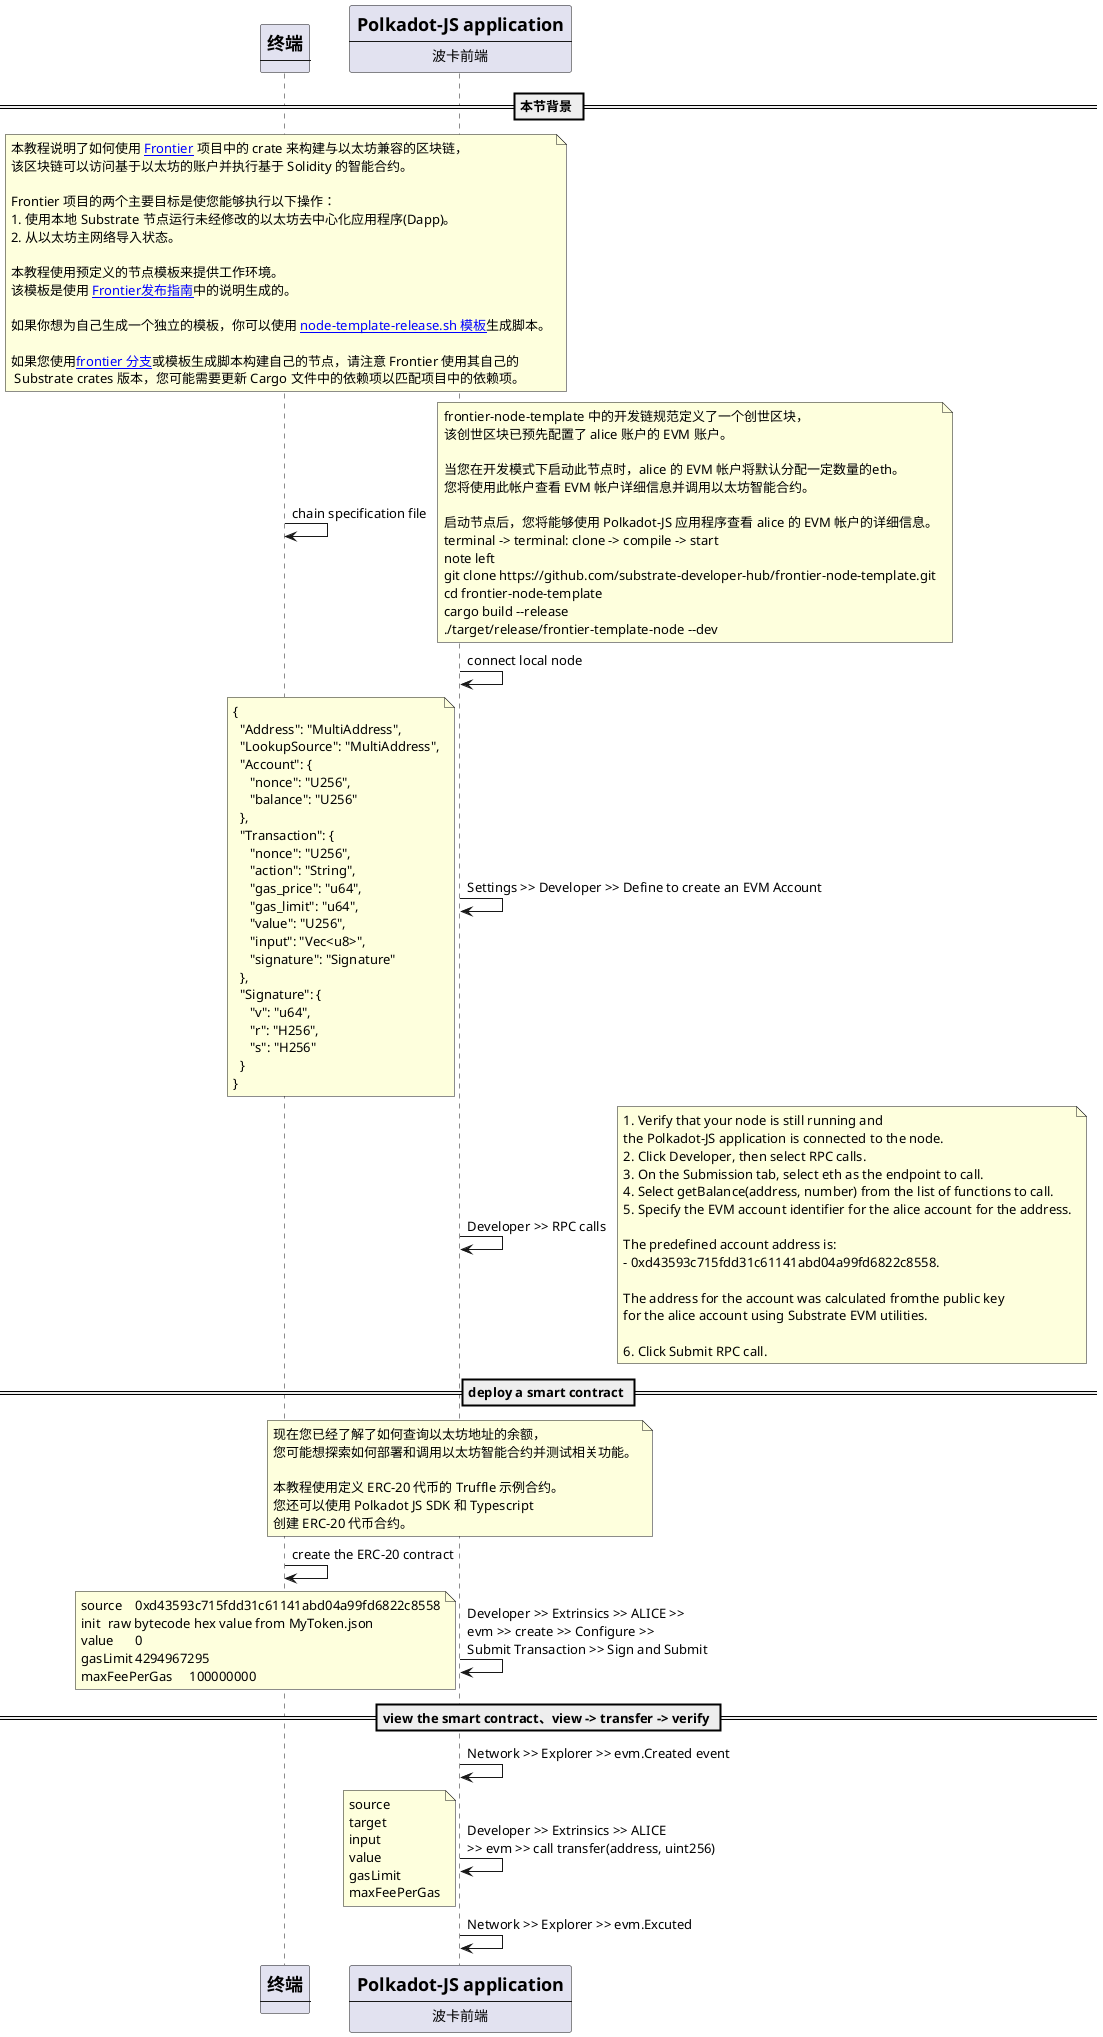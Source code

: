 @startuml
participant terminal [
    =终端
    ----
]
participant pkjs [
    =Polkadot-JS application
    ----
    波卡前端
]
== 本节背景 ==
note over of terminal
本教程说明了如何使用 [[https://github.com/paritytech/frontier Frontier]] 项目中的 crate 来构建与以太坊兼容的区块链，
该区块链可以访问基于以太坊的账户并执行基于 Solidity 的智能合约。

Frontier 项目的两个主要目标是使您能够执行以下操作：
1. 使用本地 Substrate 节点运行未经修改的以太坊去中心化应用程序(Dapp)。
2. 从以太坊主网络导入状态。

本教程使用预定义的节点模板来提供工作环境。
该模板是使用 [[https://github.com/paritytech/frontier/blob/master/docs/node-template-release.md Frontier发布指南]]中的说明生成的。

如果你想为自己生成一个独立的模板，你可以使用 [[https://github.com/paritytech/frontier/blob/master/.maintain/node-template-release.sh node-template-release.sh 模板]]生成脚本。

如果您使用[[https://github.com/paritytech/frontier frontier 分支]]或模板生成脚本构建自己的节点，请注意 Frontier 使用其自己的
 Substrate crates 版本，您可能需要更新 Cargo 文件中的依赖项以匹配项目中的依赖项。
end note
terminal -> terminal: chain specification file
note right
frontier-node-template 中的开发链规范定义了一个创世区块，
该创世区块已预先配置了 alice 账户的 EVM 账户。

当您在开发模式下启动此节点时，alice 的 EVM 帐户将默认分配一定数量的eth。
您将使用此帐户查看 EVM 帐户详细信息并调用以太坊智能合约。

启动节点后，您将能够使用 Polkadot-JS 应用程序查看 alice 的 EVM 帐户的详细信息。
terminal -> terminal: clone -> compile -> start
note left
git clone https://github.com/substrate-developer-hub/frontier-node-template.git
cd frontier-node-template
cargo build --release
./target/release/frontier-template-node --dev
end note
pkjs -> pkjs: connect local node
pkjs -> pkjs: Settings >> Developer >> Define to create an EVM Account
note left
{
  "Address": "MultiAddress",
  "LookupSource": "MultiAddress",
  "Account": {
     "nonce": "U256",
     "balance": "U256"
  },
  "Transaction": {
     "nonce": "U256",
     "action": "String",
     "gas_price": "u64",
     "gas_limit": "u64",
     "value": "U256",
     "input": "Vec<u8>",
     "signature": "Signature"
  },
  "Signature": {
     "v": "u64",
     "r": "H256",
     "s": "H256"
  }
}
end note
pkjs -> pkjs: Developer >> RPC calls
note right
1. Verify that your node is still running and
the Polkadot-JS application is connected to the node.
2. Click Developer, then select RPC calls.
3. On the Submission tab, select eth as the endpoint to call.
4. Select getBalance(address, number) from the list of functions to call.
5. Specify the EVM account identifier for the alice account for the address.

The predefined account address is:
- 0xd43593c715fdd31c61141abd04a99fd6822c8558.

The address for the account was calculated fromthe public key
for the alice account using Substrate EVM utilities.

6. Click Submit RPC call.
end note
== deploy a smart contract ==
note over of pkjs
现在您已经了解了如何查询以太坊地址的余额，
您可能想探索如何部署和调用以太坊智能合约并测试相关功能。

本教程使用定义 ERC-20 代币的 Truffle 示例合约。
您还可以使用 Polkadot JS SDK 和 Typescript
创建 ERC-20 代币合约。
end note
terminal -> terminal: create the ERC-20 contract
pkjs -> pkjs: Developer >> Extrinsics >> ALICE >> \nevm >> create >> Configure >> \nSubmit Transaction >> Sign and Submit
note left
source	0xd43593c715fdd31c61141abd04a99fd6822c8558
init	raw bytecode hex value from MyToken.json
value	0
gasLimit	4294967295
maxFeePerGas	100000000
end note
== view the smart contract、view -> transfer -> verify ==
pkjs -> pkjs: Network >> Explorer >> evm.Created event
pkjs -> pkjs: Developer >> Extrinsics >> ALICE\n>> evm >> call transfer(address, uint256)
note left
source
target
input
value
gasLimit
maxFeePerGas
end note
pkjs -> pkjs: Network >> Explorer >> evm.Excuted
@enduml